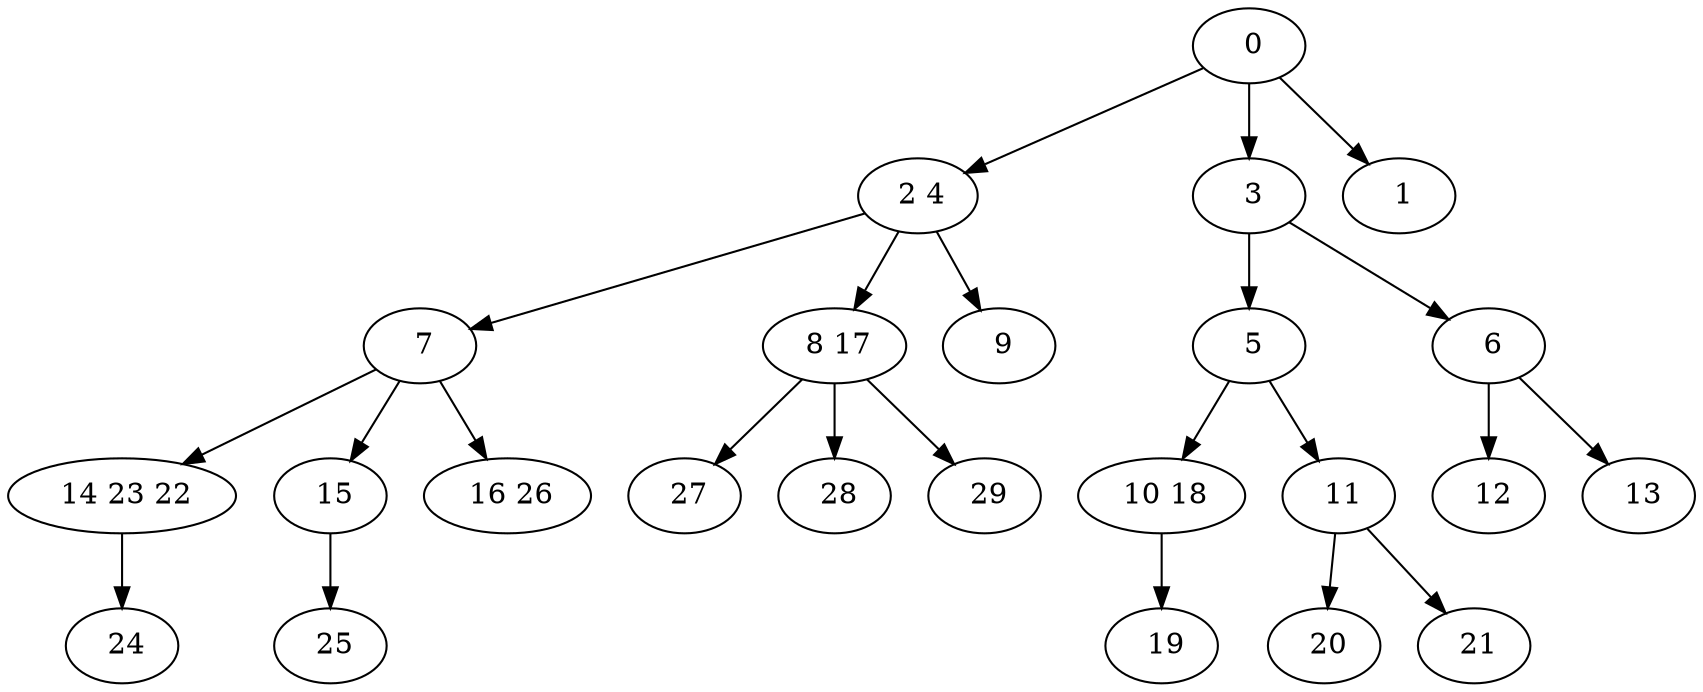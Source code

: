 digraph mytree {
" 0" -> " 2 4";
" 0" -> " 3";
" 0" -> " 1";
" 2 4" -> " 7";
" 2 4" -> " 8 17";
" 2 4" -> " 9";
" 3" -> " 5";
" 3" -> " 6";
" 5" -> " 10 18";
" 5" -> " 11";
" 6" -> " 12";
" 6" -> " 13";
" 10 18" -> " 19";
" 11" -> " 20";
" 11" -> " 21";
" 12";
" 13";
" 7" -> " 14 23 22";
" 7" -> " 15";
" 7" -> " 16 26";
" 14 23 22" -> " 24";
" 15" -> " 25";
" 16 26";
" 19";
" 20";
" 21";
" 24";
" 25";
" 8 17" -> " 27";
" 8 17" -> " 28";
" 8 17" -> " 29";
" 27";
" 28";
" 29";
" 9";
" 1";
}
